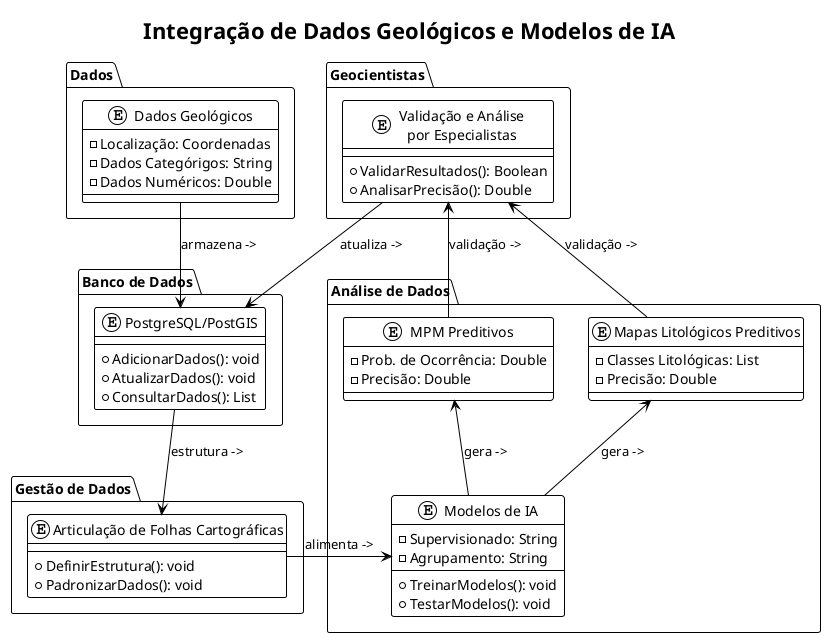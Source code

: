 @startuml PreditorTerra
title Integração de Dados Geológicos e Modelos de IA
!theme plain

' Definição de Componentes
package "Dados" {
    entity "Dados Geológicos" as dados {
      -Localização: Coordenadas
      -Dados Categórigos: String
      -Dados Numéricos: Double
    }
}

package "Banco de Dados" {
    entity "PostgreSQL/PostGIS" as banco {
      +AdicionarDados(): void
      +AtualizarDados(): void
      +ConsultarDados(): List
    }
}

package "Análise de Dados" {
    entity "Modelos de IA" as modelos {
      -Supervisionado: String
      -Agrupamento: String
      +TreinarModelos(): void
      +TestarModelos(): void
    }
    entity "MPM Preditivos" as mpmp {
      -Prob. de Ocorrência: Double
      -Precisão: Double
    }
    entity "Mapas Litológicos Preditivos" as mlp {
      -Classes Litológicas: List
      -Precisão: Double
    }
}

package "Gestão de Dados" {
    entity "Articulação de Folhas Cartográficas" as articulacao {
      +DefinirEstrutura(): void
      +PadronizarDados(): void
    }

}

' Processo de Validação
package "Geocientistas" {
    entity "Validação e Análise\npor Especialistas" as validacao {
      +ValidarResultados(): Boolean
      +AnalisarPrecisão(): Double
    }
}

' Relações Revisadas para Refletir o Novo Fluxo
dados -down-> banco : "armazena ->"
banco -down-> articulacao : "estrutura ->"
articulacao -right-> modelos : "alimenta ->"
modelos -up-> mlp : "gera ->"
modelos -up-> mpmp : "gera ->"
mlp -up-> validacao : "validação ->"
mpmp -up-> validacao : "validação ->"
validacao -down-> banco : "atualiza ->"

@enduml
